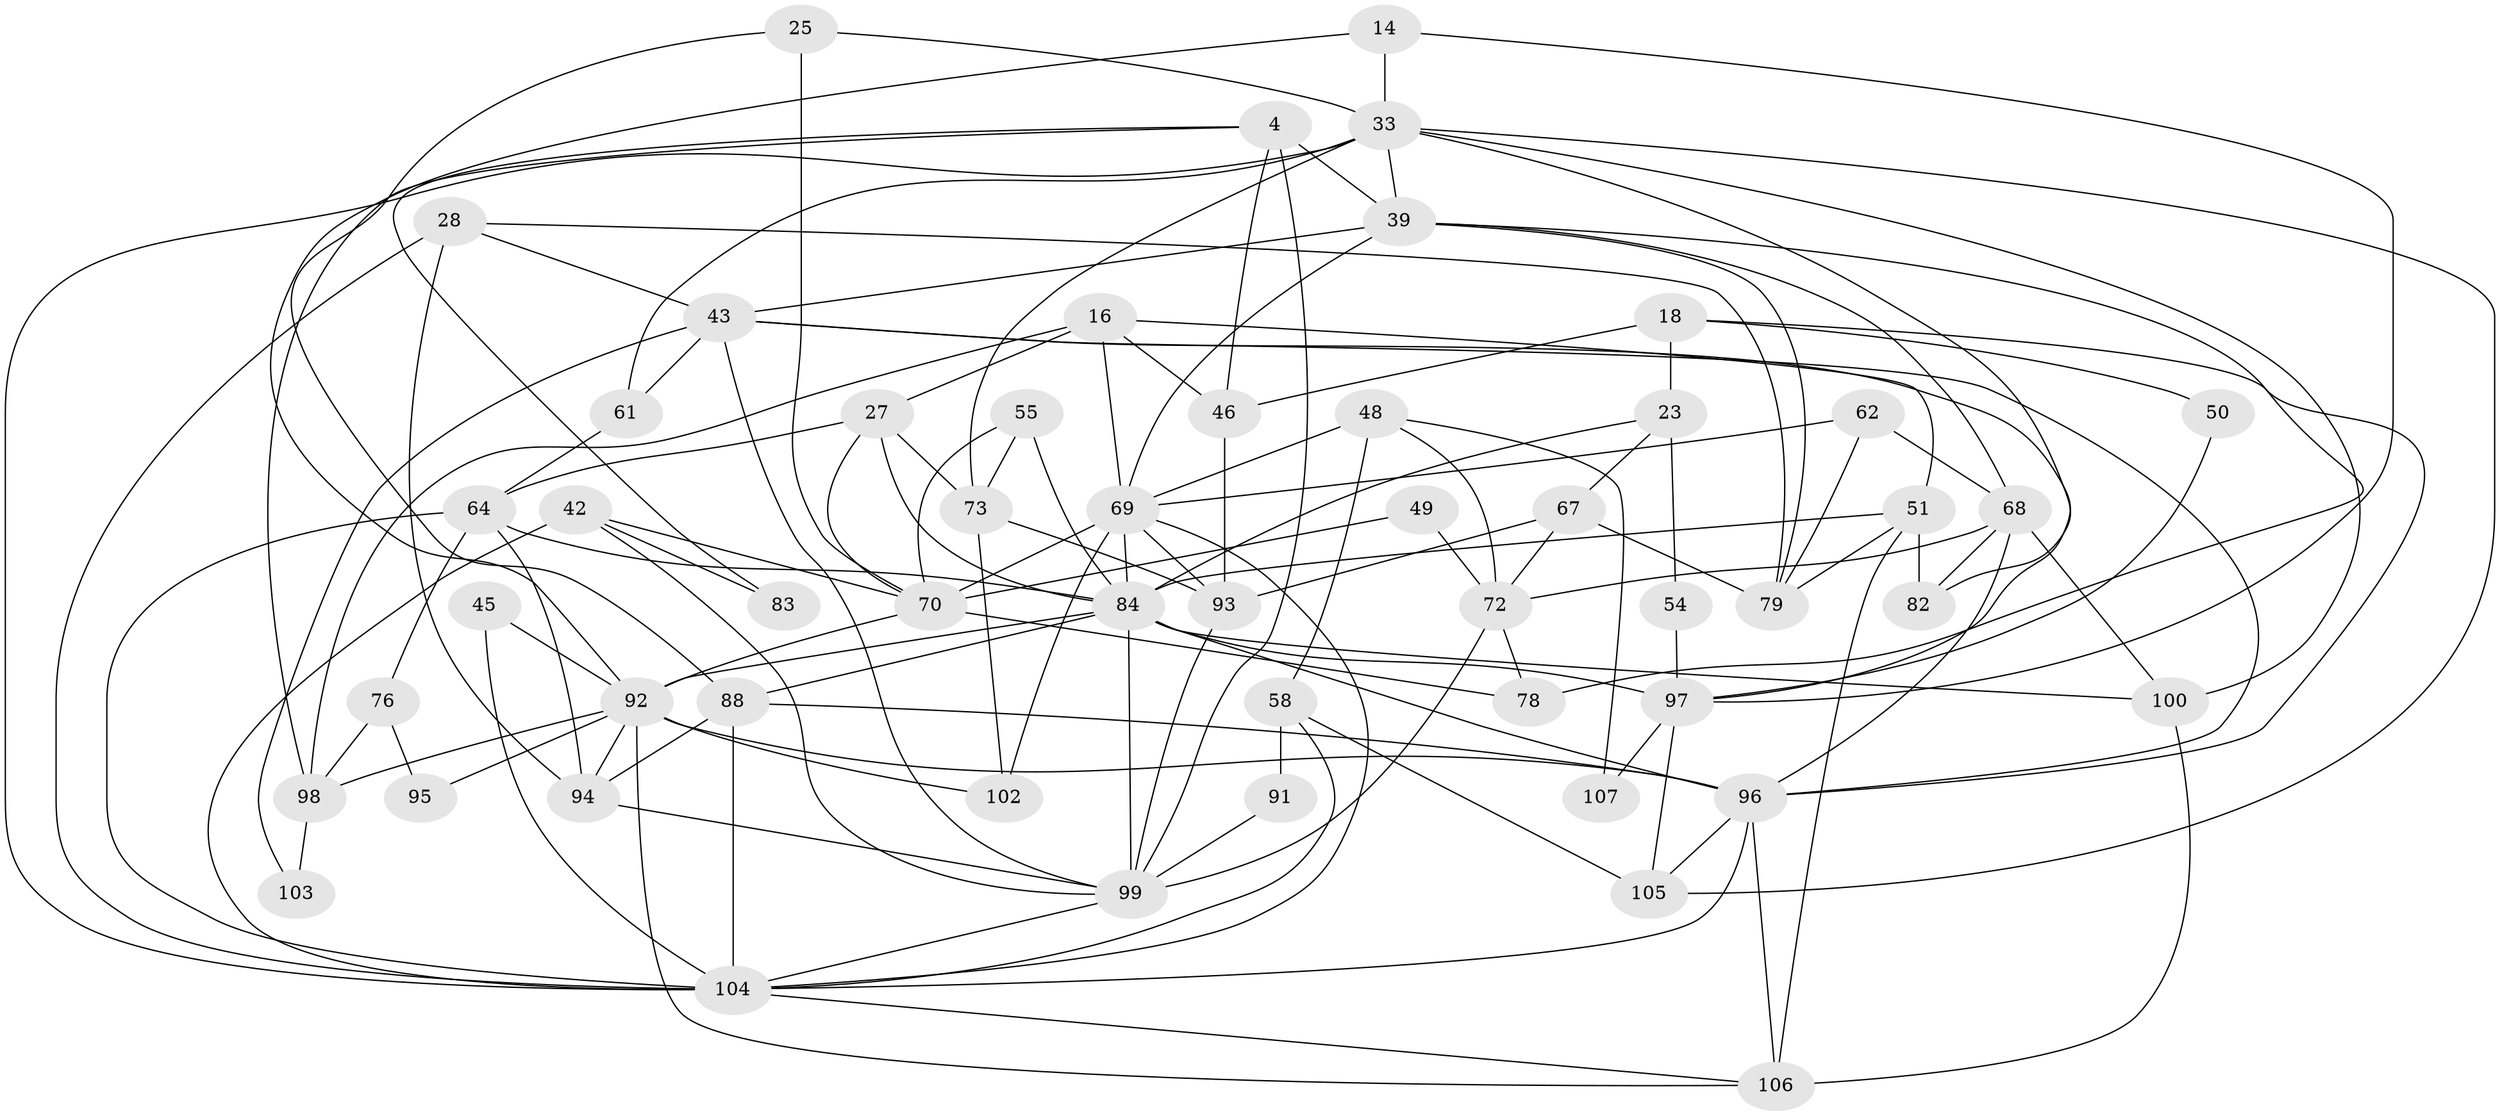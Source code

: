 // original degree distribution, {3: 0.2803738317757009, 2: 0.14953271028037382, 4: 0.24299065420560748, 7: 0.056074766355140186, 5: 0.14953271028037382, 6: 0.11214953271028037, 8: 0.009345794392523364}
// Generated by graph-tools (version 1.1) at 2025/51/03/09/25 04:51:07]
// undirected, 53 vertices, 128 edges
graph export_dot {
graph [start="1"]
  node [color=gray90,style=filled];
  4;
  14;
  16;
  18;
  23 [super="+12"];
  25;
  27;
  28 [super="+11"];
  33 [super="+22"];
  39 [super="+31"];
  42;
  43 [super="+13+34"];
  45;
  46;
  48 [super="+37"];
  49;
  50;
  51 [super="+32"];
  54;
  55 [super="+7"];
  58 [super="+52"];
  61;
  62;
  64 [super="+60"];
  67;
  68 [super="+10"];
  69 [super="+24+17+44"];
  70 [super="+57"];
  72 [super="+20+66"];
  73 [super="+21"];
  76;
  78;
  79;
  82 [super="+2"];
  83;
  84 [super="+80"];
  88;
  91;
  92 [super="+40+89"];
  93 [super="+75"];
  94 [super="+41"];
  95;
  96 [super="+35+26+81+65"];
  97 [super="+36"];
  98;
  99 [super="+19+71+77"];
  100;
  102;
  103;
  104 [super="+53+101+87"];
  105 [super="+90"];
  106 [super="+86"];
  107;
  4 -- 98;
  4 -- 39 [weight=2];
  4 -- 46;
  4 -- 83;
  4 -- 99 [weight=2];
  14 -- 92;
  14 -- 97;
  14 -- 33;
  16 -- 46;
  16 -- 27;
  16 -- 51;
  16 -- 98;
  16 -- 69;
  18 -- 46;
  18 -- 50;
  18 -- 96;
  18 -- 23;
  23 -- 67;
  23 -- 54 [weight=2];
  23 -- 84;
  25 -- 88;
  25 -- 70;
  25 -- 33;
  27 -- 64;
  27 -- 73 [weight=2];
  27 -- 70;
  27 -- 84;
  28 -- 94;
  28 -- 43 [weight=2];
  28 -- 79;
  28 -- 104 [weight=2];
  33 -- 73;
  33 -- 100;
  33 -- 39;
  33 -- 82;
  33 -- 104 [weight=2];
  33 -- 105 [weight=2];
  33 -- 61;
  39 -- 78;
  39 -- 79;
  39 -- 68;
  39 -- 69;
  39 -- 43;
  42 -- 83;
  42 -- 99;
  42 -- 70;
  42 -- 104;
  43 -- 96 [weight=4];
  43 -- 97;
  43 -- 61;
  43 -- 99 [weight=2];
  43 -- 103;
  45 -- 104;
  45 -- 92;
  46 -- 93;
  48 -- 69 [weight=3];
  48 -- 107;
  48 -- 72;
  48 -- 58;
  49 -- 70;
  49 -- 72;
  50 -- 97;
  51 -- 79 [weight=2];
  51 -- 82;
  51 -- 106;
  51 -- 84;
  54 -- 97 [weight=2];
  55 -- 73;
  55 -- 70;
  55 -- 84;
  58 -- 91;
  58 -- 105;
  58 -- 104;
  61 -- 64;
  62 -- 79;
  62 -- 68;
  62 -- 69;
  64 -- 104;
  64 -- 84;
  64 -- 76;
  64 -- 94;
  67 -- 72;
  67 -- 79;
  67 -- 93;
  68 -- 72;
  68 -- 96 [weight=2];
  68 -- 82;
  68 -- 100;
  69 -- 93;
  69 -- 102;
  69 -- 70 [weight=2];
  69 -- 84 [weight=3];
  69 -- 104;
  70 -- 78;
  70 -- 92;
  72 -- 99 [weight=2];
  72 -- 78;
  73 -- 93;
  73 -- 102;
  76 -- 98;
  76 -- 95;
  84 -- 96 [weight=4];
  84 -- 97;
  84 -- 99;
  84 -- 100;
  84 -- 88;
  84 -- 92;
  88 -- 96;
  88 -- 94;
  88 -- 104 [weight=2];
  91 -- 99;
  92 -- 96 [weight=3];
  92 -- 98;
  92 -- 102;
  92 -- 106;
  92 -- 94;
  92 -- 95;
  93 -- 99 [weight=2];
  94 -- 99;
  96 -- 105;
  96 -- 106 [weight=2];
  96 -- 104;
  97 -- 105;
  97 -- 107;
  98 -- 103;
  99 -- 104 [weight=2];
  100 -- 106;
  104 -- 106 [weight=2];
}
